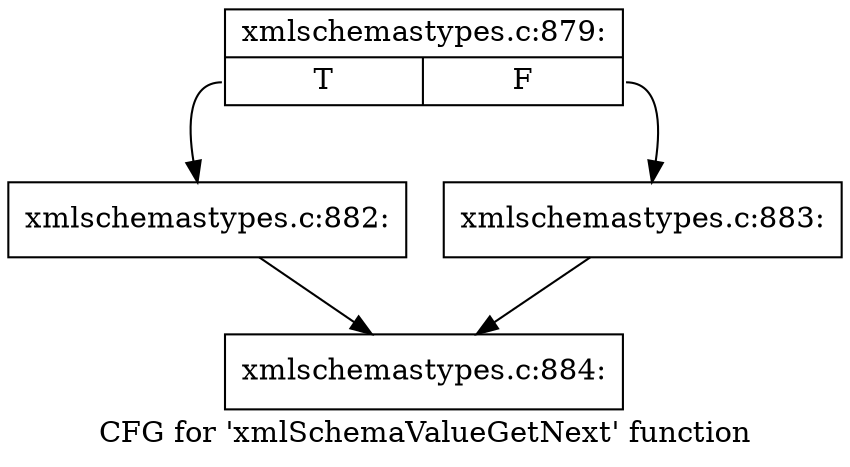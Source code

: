 digraph "CFG for 'xmlSchemaValueGetNext' function" {
	label="CFG for 'xmlSchemaValueGetNext' function";

	Node0x557d8d944360 [shape=record,label="{xmlschemastypes.c:879:|{<s0>T|<s1>F}}"];
	Node0x557d8d944360:s0 -> Node0x557d8d943d40;
	Node0x557d8d944360:s1 -> Node0x557d8d943d90;
	Node0x557d8d943d40 [shape=record,label="{xmlschemastypes.c:882:}"];
	Node0x557d8d943d40 -> Node0x557d8d9443b0;
	Node0x557d8d943d90 [shape=record,label="{xmlschemastypes.c:883:}"];
	Node0x557d8d943d90 -> Node0x557d8d9443b0;
	Node0x557d8d9443b0 [shape=record,label="{xmlschemastypes.c:884:}"];
}
